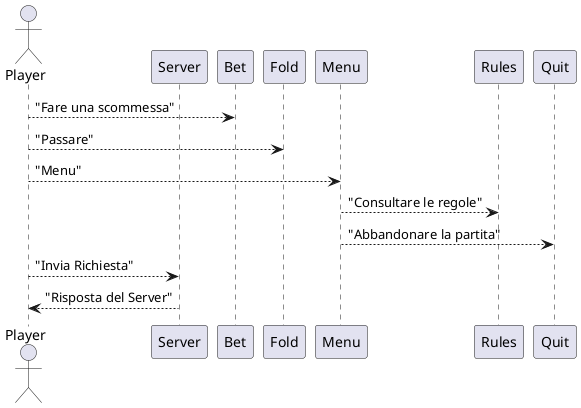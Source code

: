 @startuml Diagramma delle Sequenze client-server
!define SERVER class

actor Player as P
participant Server as S

P --> Bet : "Fare una scommessa"
P --> Fold : "Passare"
P --> Menu : "Menu"

Menu --> Rules : "Consultare le regole"
Menu --> Quit : "Abbandonare la partita"

P --> S : "Invia Richiesta"
S --> P : "Risposta del Server"

@enduml
